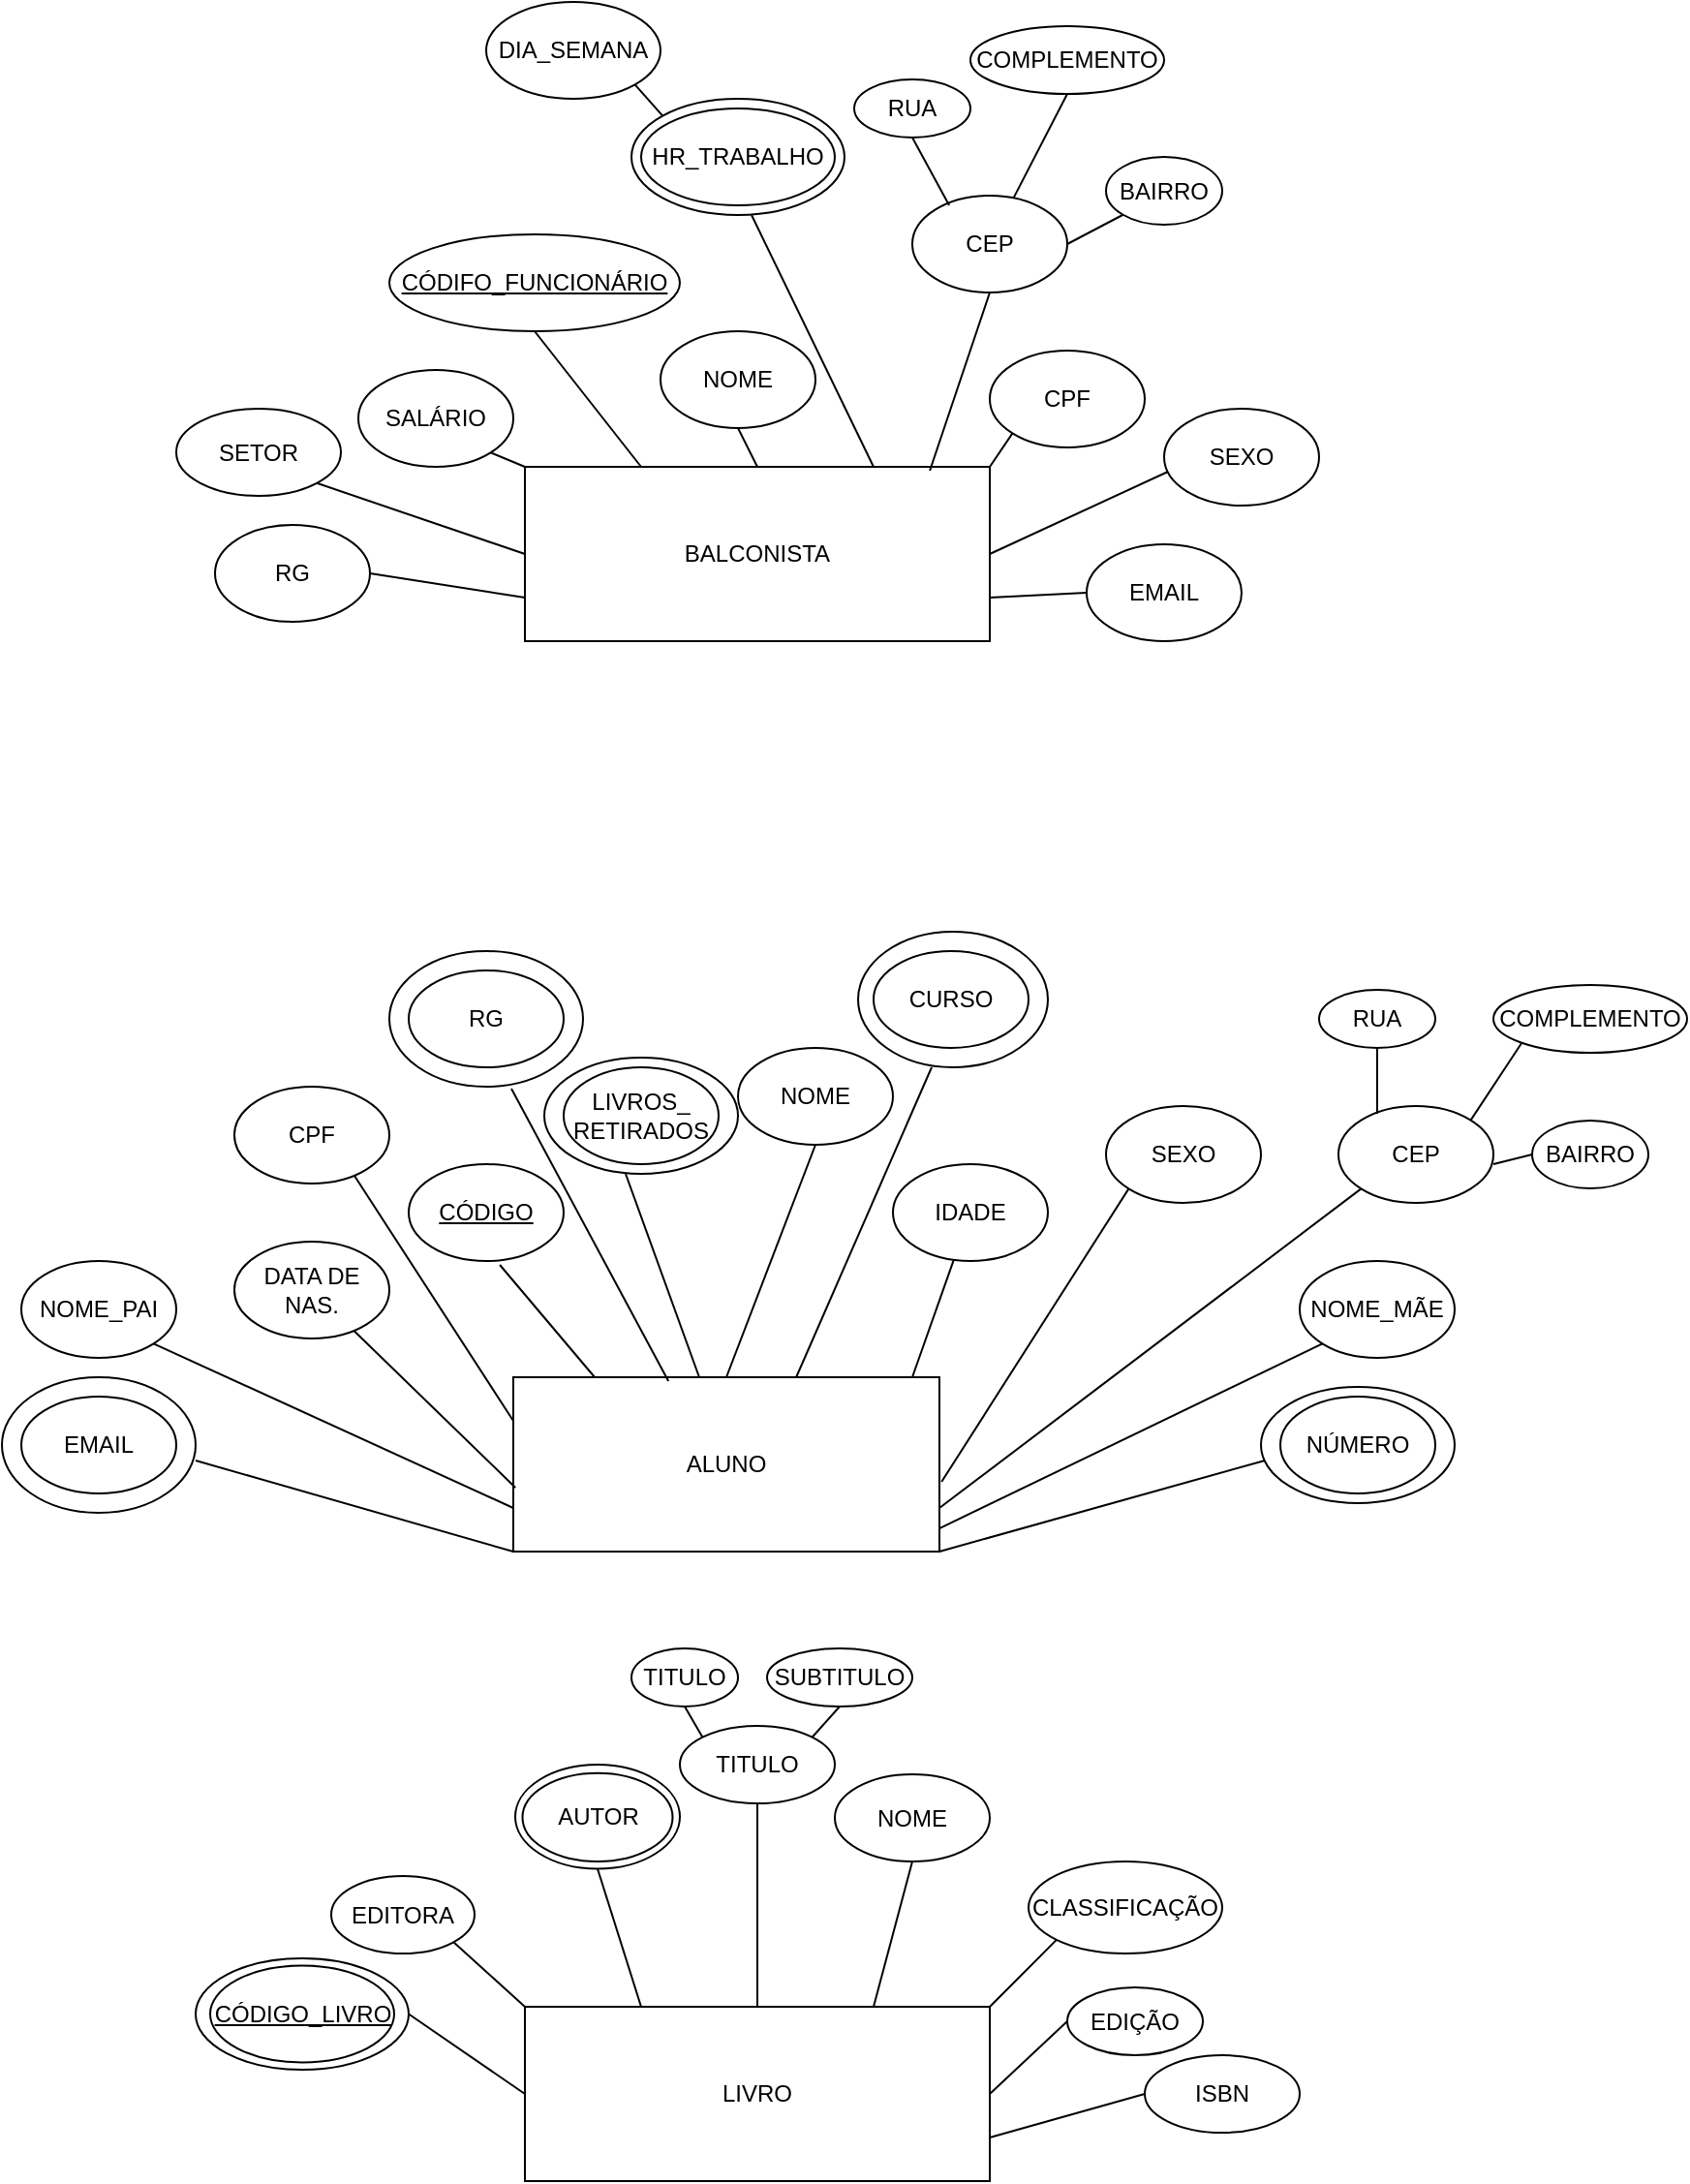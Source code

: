 <mxfile version="18.2.1" type="github">
  <diagram id="kupyD5jBMJ_FT1GwSmo3" name="Page-1">
    <mxGraphModel dx="2249" dy="2001" grid="1" gridSize="10" guides="1" tooltips="1" connect="1" arrows="1" fold="1" page="1" pageScale="1" pageWidth="827" pageHeight="1169" math="0" shadow="0">
      <root>
        <mxCell id="0" />
        <mxCell id="1" parent="0" />
        <mxCell id="pZ7pSCRCfvQDnvcKHiU7-223" value="ISBN" style="ellipse;whiteSpace=wrap;html=1;" vertex="1" parent="1">
          <mxGeometry x="195" y="430" width="85" height="53.75" as="geometry" />
        </mxCell>
        <mxCell id="pZ7pSCRCfvQDnvcKHiU7-213" value="HR_TRABALHO" style="ellipse;whiteSpace=wrap;html=1;" vertex="1" parent="1">
          <mxGeometry x="255" y="-430" width="110" height="60" as="geometry" />
        </mxCell>
        <mxCell id="pZ7pSCRCfvQDnvcKHiU7-41" value="NOME" style="ellipse;whiteSpace=wrap;html=1;" vertex="1" parent="1">
          <mxGeometry x="210" y="65" width="100" height="60" as="geometry" />
        </mxCell>
        <mxCell id="pZ7pSCRCfvQDnvcKHiU7-40" value="NOME" style="ellipse;whiteSpace=wrap;html=1;" vertex="1" parent="1">
          <mxGeometry x="580" y="235" width="100" height="60" as="geometry" />
        </mxCell>
        <mxCell id="pZ7pSCRCfvQDnvcKHiU7-39" value="NOME" style="ellipse;whiteSpace=wrap;html=1;" vertex="1" parent="1">
          <mxGeometry x="130" y="10" width="100" height="70" as="geometry" />
        </mxCell>
        <mxCell id="pZ7pSCRCfvQDnvcKHiU7-38" value="NOME" style="ellipse;whiteSpace=wrap;html=1;" vertex="1" parent="1">
          <mxGeometry x="372" width="98" height="70" as="geometry" />
        </mxCell>
        <mxCell id="pZ7pSCRCfvQDnvcKHiU7-37" value="NOME" style="ellipse;whiteSpace=wrap;html=1;" vertex="1" parent="1">
          <mxGeometry x="-70" y="230" width="100" height="70" as="geometry" />
        </mxCell>
        <mxCell id="pZ7pSCRCfvQDnvcKHiU7-1" value="ALUNO" style="rounded=0;whiteSpace=wrap;html=1;" vertex="1" parent="1">
          <mxGeometry x="194" y="230" width="220" height="90" as="geometry" />
        </mxCell>
        <mxCell id="pZ7pSCRCfvQDnvcKHiU7-4" value="&lt;u&gt;CÓDIGO&lt;/u&gt;" style="ellipse;whiteSpace=wrap;html=1;" vertex="1" parent="1">
          <mxGeometry x="140" y="120" width="80" height="50" as="geometry" />
        </mxCell>
        <mxCell id="pZ7pSCRCfvQDnvcKHiU7-5" value="NOME" style="ellipse;whiteSpace=wrap;html=1;" vertex="1" parent="1">
          <mxGeometry x="310" y="60" width="80" height="50" as="geometry" />
        </mxCell>
        <mxCell id="pZ7pSCRCfvQDnvcKHiU7-6" value="CPF" style="ellipse;whiteSpace=wrap;html=1;" vertex="1" parent="1">
          <mxGeometry x="50" y="80" width="80" height="50" as="geometry" />
        </mxCell>
        <mxCell id="pZ7pSCRCfvQDnvcKHiU7-7" value="IDADE" style="ellipse;whiteSpace=wrap;html=1;" vertex="1" parent="1">
          <mxGeometry x="390" y="120" width="80" height="50" as="geometry" />
        </mxCell>
        <mxCell id="pZ7pSCRCfvQDnvcKHiU7-8" value="SEXO" style="ellipse;whiteSpace=wrap;html=1;" vertex="1" parent="1">
          <mxGeometry x="500" y="90" width="80" height="50" as="geometry" />
        </mxCell>
        <mxCell id="pZ7pSCRCfvQDnvcKHiU7-10" value="" style="endArrow=none;html=1;rounded=0;" edge="1" parent="1" target="pZ7pSCRCfvQDnvcKHiU7-7">
          <mxGeometry width="50" height="50" relative="1" as="geometry">
            <mxPoint x="400" y="230" as="sourcePoint" />
            <mxPoint x="450" y="180" as="targetPoint" />
          </mxGeometry>
        </mxCell>
        <mxCell id="pZ7pSCRCfvQDnvcKHiU7-11" value="" style="endArrow=none;html=1;rounded=0;entryX=0;entryY=1;entryDx=0;entryDy=0;exitX=1.005;exitY=0.6;exitDx=0;exitDy=0;exitPerimeter=0;" edge="1" parent="1" source="pZ7pSCRCfvQDnvcKHiU7-1" target="pZ7pSCRCfvQDnvcKHiU7-8">
          <mxGeometry width="50" height="50" relative="1" as="geometry">
            <mxPoint x="420" y="310" as="sourcePoint" />
            <mxPoint x="540" y="180" as="targetPoint" />
          </mxGeometry>
        </mxCell>
        <mxCell id="pZ7pSCRCfvQDnvcKHiU7-12" value="" style="endArrow=none;html=1;rounded=0;exitX=0.5;exitY=0;exitDx=0;exitDy=0;entryX=0.5;entryY=1;entryDx=0;entryDy=0;" edge="1" parent="1" source="pZ7pSCRCfvQDnvcKHiU7-1" target="pZ7pSCRCfvQDnvcKHiU7-5">
          <mxGeometry width="50" height="50" relative="1" as="geometry">
            <mxPoint x="260" y="230" as="sourcePoint" />
            <mxPoint x="310" y="180" as="targetPoint" />
          </mxGeometry>
        </mxCell>
        <mxCell id="pZ7pSCRCfvQDnvcKHiU7-13" value="" style="endArrow=none;html=1;rounded=0;entryX=0.588;entryY=1.04;entryDx=0;entryDy=0;exitX=0.191;exitY=0;exitDx=0;exitDy=0;exitPerimeter=0;entryPerimeter=0;" edge="1" parent="1" source="pZ7pSCRCfvQDnvcKHiU7-1" target="pZ7pSCRCfvQDnvcKHiU7-4">
          <mxGeometry width="50" height="50" relative="1" as="geometry">
            <mxPoint x="230" y="230" as="sourcePoint" />
            <mxPoint x="200" y="180" as="targetPoint" />
          </mxGeometry>
        </mxCell>
        <mxCell id="pZ7pSCRCfvQDnvcKHiU7-14" value="" style="endArrow=none;html=1;rounded=0;exitX=0;exitY=0.25;exitDx=0;exitDy=0;entryX=0.775;entryY=0.92;entryDx=0;entryDy=0;entryPerimeter=0;" edge="1" parent="1" source="pZ7pSCRCfvQDnvcKHiU7-1" target="pZ7pSCRCfvQDnvcKHiU7-6">
          <mxGeometry width="50" height="50" relative="1" as="geometry">
            <mxPoint x="110" y="350" as="sourcePoint" />
            <mxPoint x="160" y="300" as="targetPoint" />
          </mxGeometry>
        </mxCell>
        <mxCell id="pZ7pSCRCfvQDnvcKHiU7-16" value="EMAIL" style="ellipse;whiteSpace=wrap;html=1;" vertex="1" parent="1">
          <mxGeometry x="-60" y="240" width="80" height="50" as="geometry" />
        </mxCell>
        <mxCell id="pZ7pSCRCfvQDnvcKHiU7-17" value="DATA DE NAS." style="ellipse;whiteSpace=wrap;html=1;" vertex="1" parent="1">
          <mxGeometry x="50" y="160" width="80" height="50" as="geometry" />
        </mxCell>
        <mxCell id="pZ7pSCRCfvQDnvcKHiU7-18" value="CEP" style="ellipse;whiteSpace=wrap;html=1;" vertex="1" parent="1">
          <mxGeometry x="620" y="90" width="80" height="50" as="geometry" />
        </mxCell>
        <mxCell id="pZ7pSCRCfvQDnvcKHiU7-19" value="" style="endArrow=none;html=1;rounded=0;entryX=0;entryY=1;entryDx=0;entryDy=0;exitX=1;exitY=0.614;exitDx=0;exitDy=0;exitPerimeter=0;" edge="1" parent="1" source="pZ7pSCRCfvQDnvcKHiU7-37" target="pZ7pSCRCfvQDnvcKHiU7-1">
          <mxGeometry width="50" height="50" relative="1" as="geometry">
            <mxPoint x="170" y="340" as="sourcePoint" />
            <mxPoint x="220" y="290" as="targetPoint" />
          </mxGeometry>
        </mxCell>
        <mxCell id="pZ7pSCRCfvQDnvcKHiU7-20" value="" style="endArrow=none;html=1;rounded=0;entryX=0.005;entryY=0.633;entryDx=0;entryDy=0;entryPerimeter=0;" edge="1" parent="1" source="pZ7pSCRCfvQDnvcKHiU7-17" target="pZ7pSCRCfvQDnvcKHiU7-1">
          <mxGeometry width="50" height="50" relative="1" as="geometry">
            <mxPoint x="150" y="300" as="sourcePoint" />
            <mxPoint x="200" y="250" as="targetPoint" />
          </mxGeometry>
        </mxCell>
        <mxCell id="pZ7pSCRCfvQDnvcKHiU7-21" value="" style="endArrow=none;html=1;rounded=0;exitX=1;exitY=0.75;exitDx=0;exitDy=0;entryX=0;entryY=1;entryDx=0;entryDy=0;" edge="1" parent="1" source="pZ7pSCRCfvQDnvcKHiU7-1" target="pZ7pSCRCfvQDnvcKHiU7-18">
          <mxGeometry width="50" height="50" relative="1" as="geometry">
            <mxPoint x="430" y="310" as="sourcePoint" />
            <mxPoint x="520" y="230" as="targetPoint" />
          </mxGeometry>
        </mxCell>
        <mxCell id="pZ7pSCRCfvQDnvcKHiU7-22" value="NÚMERO" style="ellipse;whiteSpace=wrap;html=1;" vertex="1" parent="1">
          <mxGeometry x="590" y="240" width="80" height="50" as="geometry" />
        </mxCell>
        <mxCell id="pZ7pSCRCfvQDnvcKHiU7-23" value="" style="endArrow=none;html=1;rounded=0;exitX=1;exitY=1;exitDx=0;exitDy=0;entryX=0.02;entryY=0.633;entryDx=0;entryDy=0;entryPerimeter=0;" edge="1" parent="1" source="pZ7pSCRCfvQDnvcKHiU7-1" target="pZ7pSCRCfvQDnvcKHiU7-40">
          <mxGeometry width="50" height="50" relative="1" as="geometry">
            <mxPoint x="410" y="320" as="sourcePoint" />
            <mxPoint x="600" y="275" as="targetPoint" />
          </mxGeometry>
        </mxCell>
        <mxCell id="pZ7pSCRCfvQDnvcKHiU7-26" value="RG" style="ellipse;whiteSpace=wrap;html=1;" vertex="1" parent="1">
          <mxGeometry x="140" y="20" width="80" height="50" as="geometry" />
        </mxCell>
        <mxCell id="pZ7pSCRCfvQDnvcKHiU7-27" value="CURSO" style="ellipse;whiteSpace=wrap;html=1;" vertex="1" parent="1">
          <mxGeometry x="380" y="10" width="80" height="50" as="geometry" />
        </mxCell>
        <mxCell id="pZ7pSCRCfvQDnvcKHiU7-28" value="" style="endArrow=none;html=1;rounded=0;exitX=0.364;exitY=0.022;exitDx=0;exitDy=0;exitPerimeter=0;entryX=0.63;entryY=1.014;entryDx=0;entryDy=0;entryPerimeter=0;" edge="1" parent="1" source="pZ7pSCRCfvQDnvcKHiU7-1" target="pZ7pSCRCfvQDnvcKHiU7-39">
          <mxGeometry width="50" height="50" relative="1" as="geometry">
            <mxPoint x="240" y="140" as="sourcePoint" />
            <mxPoint x="210" y="80" as="targetPoint" />
          </mxGeometry>
        </mxCell>
        <mxCell id="pZ7pSCRCfvQDnvcKHiU7-29" value="" style="endArrow=none;html=1;rounded=0;exitX=0.664;exitY=0;exitDx=0;exitDy=0;exitPerimeter=0;" edge="1" parent="1" source="pZ7pSCRCfvQDnvcKHiU7-1">
          <mxGeometry width="50" height="50" relative="1" as="geometry">
            <mxPoint x="340" y="110" as="sourcePoint" />
            <mxPoint x="410" y="70" as="targetPoint" />
          </mxGeometry>
        </mxCell>
        <mxCell id="pZ7pSCRCfvQDnvcKHiU7-30" value="NOME_MÃE" style="ellipse;whiteSpace=wrap;html=1;" vertex="1" parent="1">
          <mxGeometry x="600" y="170" width="80" height="50" as="geometry" />
        </mxCell>
        <mxCell id="pZ7pSCRCfvQDnvcKHiU7-32" value="NOME_PAI" style="ellipse;whiteSpace=wrap;html=1;" vertex="1" parent="1">
          <mxGeometry x="-60" y="170" width="80" height="50" as="geometry" />
        </mxCell>
        <mxCell id="pZ7pSCRCfvQDnvcKHiU7-33" value="" style="endArrow=none;html=1;rounded=0;exitX=1;exitY=0.867;exitDx=0;exitDy=0;exitPerimeter=0;entryX=0;entryY=1;entryDx=0;entryDy=0;" edge="1" parent="1" source="pZ7pSCRCfvQDnvcKHiU7-1" target="pZ7pSCRCfvQDnvcKHiU7-30">
          <mxGeometry width="50" height="50" relative="1" as="geometry">
            <mxPoint x="420" y="300" as="sourcePoint" />
            <mxPoint x="600" y="210" as="targetPoint" />
          </mxGeometry>
        </mxCell>
        <mxCell id="pZ7pSCRCfvQDnvcKHiU7-34" value="" style="endArrow=none;html=1;rounded=0;exitX=1;exitY=1;exitDx=0;exitDy=0;entryX=0;entryY=0.75;entryDx=0;entryDy=0;" edge="1" parent="1" source="pZ7pSCRCfvQDnvcKHiU7-32" target="pZ7pSCRCfvQDnvcKHiU7-1">
          <mxGeometry width="50" height="50" relative="1" as="geometry">
            <mxPoint x="20" y="260" as="sourcePoint" />
            <mxPoint x="70" y="210" as="targetPoint" />
          </mxGeometry>
        </mxCell>
        <mxCell id="pZ7pSCRCfvQDnvcKHiU7-35" value="LIVROS_&lt;br&gt;RETIRADOS" style="ellipse;whiteSpace=wrap;html=1;" vertex="1" parent="1">
          <mxGeometry x="220" y="70" width="80" height="50" as="geometry" />
        </mxCell>
        <mxCell id="pZ7pSCRCfvQDnvcKHiU7-36" value="" style="endArrow=none;html=1;rounded=0;entryX=0.42;entryY=1;entryDx=0;entryDy=0;entryPerimeter=0;" edge="1" parent="1" target="pZ7pSCRCfvQDnvcKHiU7-41">
          <mxGeometry width="50" height="50" relative="1" as="geometry">
            <mxPoint x="290" y="230" as="sourcePoint" />
            <mxPoint x="260" y="110" as="targetPoint" />
          </mxGeometry>
        </mxCell>
        <mxCell id="pZ7pSCRCfvQDnvcKHiU7-42" value="RUA" style="ellipse;whiteSpace=wrap;html=1;" vertex="1" parent="1">
          <mxGeometry x="610" y="30" width="60" height="30" as="geometry" />
        </mxCell>
        <mxCell id="pZ7pSCRCfvQDnvcKHiU7-43" value="BAIRRO" style="ellipse;whiteSpace=wrap;html=1;" vertex="1" parent="1">
          <mxGeometry x="720" y="97.5" width="60" height="35" as="geometry" />
        </mxCell>
        <mxCell id="pZ7pSCRCfvQDnvcKHiU7-44" value="COMPLEMENTO" style="ellipse;whiteSpace=wrap;html=1;rotation=0;" vertex="1" parent="1">
          <mxGeometry x="700" y="27.5" width="100" height="35" as="geometry" />
        </mxCell>
        <mxCell id="pZ7pSCRCfvQDnvcKHiU7-47" value="" style="endArrow=none;html=1;rounded=0;exitX=0.25;exitY=0.08;exitDx=0;exitDy=0;exitPerimeter=0;" edge="1" parent="1" source="pZ7pSCRCfvQDnvcKHiU7-18">
          <mxGeometry width="50" height="50" relative="1" as="geometry">
            <mxPoint x="590" y="110" as="sourcePoint" />
            <mxPoint x="640" y="60" as="targetPoint" />
          </mxGeometry>
        </mxCell>
        <mxCell id="pZ7pSCRCfvQDnvcKHiU7-48" value="" style="endArrow=none;html=1;rounded=0;entryX=0;entryY=1;entryDx=0;entryDy=0;exitX=1;exitY=0;exitDx=0;exitDy=0;" edge="1" parent="1" source="pZ7pSCRCfvQDnvcKHiU7-18" target="pZ7pSCRCfvQDnvcKHiU7-44">
          <mxGeometry width="50" height="50" relative="1" as="geometry">
            <mxPoint x="680" y="100" as="sourcePoint" />
            <mxPoint x="730" y="50" as="targetPoint" />
          </mxGeometry>
        </mxCell>
        <mxCell id="pZ7pSCRCfvQDnvcKHiU7-49" value="" style="endArrow=none;html=1;rounded=0;entryX=0;entryY=0.5;entryDx=0;entryDy=0;" edge="1" parent="1" target="pZ7pSCRCfvQDnvcKHiU7-43">
          <mxGeometry width="50" height="50" relative="1" as="geometry">
            <mxPoint x="700" y="120" as="sourcePoint" />
            <mxPoint x="750" y="70" as="targetPoint" />
          </mxGeometry>
        </mxCell>
        <mxCell id="pZ7pSCRCfvQDnvcKHiU7-132" value="NOME" style="ellipse;whiteSpace=wrap;html=1;" vertex="1" parent="1">
          <mxGeometry x="30" y="530" width="110" height="57.5" as="geometry" />
        </mxCell>
        <mxCell id="pZ7pSCRCfvQDnvcKHiU7-136" value="LIVRO" style="rounded=0;whiteSpace=wrap;html=1;" vertex="1" parent="1">
          <mxGeometry x="200" y="555" width="240" height="90" as="geometry" />
        </mxCell>
        <mxCell id="pZ7pSCRCfvQDnvcKHiU7-138" value="NOME" style="ellipse;whiteSpace=wrap;html=1;" vertex="1" parent="1">
          <mxGeometry x="360" y="435" width="80" height="45" as="geometry" />
        </mxCell>
        <mxCell id="pZ7pSCRCfvQDnvcKHiU7-141" value="CLASSIFICAÇÃO" style="ellipse;whiteSpace=wrap;html=1;" vertex="1" parent="1">
          <mxGeometry x="460" y="480" width="100" height="47.5" as="geometry" />
        </mxCell>
        <mxCell id="pZ7pSCRCfvQDnvcKHiU7-143" value="" style="endArrow=none;html=1;rounded=0;entryX=0;entryY=1;entryDx=0;entryDy=0;exitX=1;exitY=0;exitDx=0;exitDy=0;" edge="1" parent="1" source="pZ7pSCRCfvQDnvcKHiU7-136" target="pZ7pSCRCfvQDnvcKHiU7-141">
          <mxGeometry width="50" height="50" relative="1" as="geometry">
            <mxPoint x="420" y="700" as="sourcePoint" />
            <mxPoint x="540" y="570" as="targetPoint" />
          </mxGeometry>
        </mxCell>
        <mxCell id="pZ7pSCRCfvQDnvcKHiU7-144" value="" style="endArrow=none;html=1;rounded=0;exitX=0.75;exitY=0;exitDx=0;exitDy=0;entryX=0.5;entryY=1;entryDx=0;entryDy=0;" edge="1" parent="1" source="pZ7pSCRCfvQDnvcKHiU7-136" target="pZ7pSCRCfvQDnvcKHiU7-138">
          <mxGeometry width="50" height="50" relative="1" as="geometry">
            <mxPoint x="260" y="620" as="sourcePoint" />
            <mxPoint x="310" y="570" as="targetPoint" />
          </mxGeometry>
        </mxCell>
        <mxCell id="pZ7pSCRCfvQDnvcKHiU7-148" value="EDITORA" style="ellipse;whiteSpace=wrap;html=1;" vertex="1" parent="1">
          <mxGeometry x="100" y="487.5" width="74" height="40" as="geometry" />
        </mxCell>
        <mxCell id="pZ7pSCRCfvQDnvcKHiU7-151" value="" style="endArrow=none;html=1;rounded=0;entryX=0;entryY=0;entryDx=0;entryDy=0;exitX=1;exitY=1;exitDx=0;exitDy=0;" edge="1" parent="1" source="pZ7pSCRCfvQDnvcKHiU7-148" target="pZ7pSCRCfvQDnvcKHiU7-136">
          <mxGeometry width="50" height="50" relative="1" as="geometry">
            <mxPoint x="150" y="690" as="sourcePoint" />
            <mxPoint x="200" y="640" as="targetPoint" />
          </mxGeometry>
        </mxCell>
        <mxCell id="pZ7pSCRCfvQDnvcKHiU7-153" value="&lt;u&gt;CÓDIGO_LIVRO&lt;/u&gt;" style="ellipse;whiteSpace=wrap;html=1;" vertex="1" parent="1">
          <mxGeometry x="37.5" y="533.75" width="95" height="50" as="geometry" />
        </mxCell>
        <mxCell id="pZ7pSCRCfvQDnvcKHiU7-154" value="" style="endArrow=none;html=1;rounded=0;exitX=0;exitY=0.5;exitDx=0;exitDy=0;entryX=1;entryY=0.5;entryDx=0;entryDy=0;" edge="1" parent="1" source="pZ7pSCRCfvQDnvcKHiU7-136" target="pZ7pSCRCfvQDnvcKHiU7-132">
          <mxGeometry width="50" height="50" relative="1" as="geometry">
            <mxPoint x="410" y="710" as="sourcePoint" />
            <mxPoint x="140" y="635" as="targetPoint" />
          </mxGeometry>
        </mxCell>
        <mxCell id="pZ7pSCRCfvQDnvcKHiU7-159" value="EDIÇÃO" style="ellipse;whiteSpace=wrap;html=1;" vertex="1" parent="1">
          <mxGeometry x="480" y="545" width="70" height="35" as="geometry" />
        </mxCell>
        <mxCell id="pZ7pSCRCfvQDnvcKHiU7-161" value="" style="endArrow=none;html=1;rounded=0;exitX=1;exitY=0.5;exitDx=0;exitDy=0;entryX=0;entryY=0.5;entryDx=0;entryDy=0;" edge="1" parent="1" source="pZ7pSCRCfvQDnvcKHiU7-136" target="pZ7pSCRCfvQDnvcKHiU7-159">
          <mxGeometry width="50" height="50" relative="1" as="geometry">
            <mxPoint x="420" y="690" as="sourcePoint" />
            <mxPoint x="600" y="600" as="targetPoint" />
          </mxGeometry>
        </mxCell>
        <mxCell id="pZ7pSCRCfvQDnvcKHiU7-163" value="AUTOR" style="ellipse;whiteSpace=wrap;html=1;" vertex="1" parent="1">
          <mxGeometry x="198.75" y="434.38" width="77.5" height="45.62" as="geometry" />
        </mxCell>
        <mxCell id="pZ7pSCRCfvQDnvcKHiU7-164" value="" style="endArrow=none;html=1;rounded=0;entryX=0.5;entryY=1;entryDx=0;entryDy=0;exitX=0.25;exitY=0;exitDx=0;exitDy=0;" edge="1" parent="1" target="pZ7pSCRCfvQDnvcKHiU7-223" source="pZ7pSCRCfvQDnvcKHiU7-136">
          <mxGeometry width="50" height="50" relative="1" as="geometry">
            <mxPoint x="290" y="620" as="sourcePoint" />
            <mxPoint x="216.2" y="505" as="targetPoint" />
          </mxGeometry>
        </mxCell>
        <mxCell id="pZ7pSCRCfvQDnvcKHiU7-175" value="BALCONISTA" style="rounded=0;whiteSpace=wrap;html=1;" vertex="1" parent="1">
          <mxGeometry x="200" y="-240" width="240" height="90" as="geometry" />
        </mxCell>
        <mxCell id="pZ7pSCRCfvQDnvcKHiU7-177" value="" style="endArrow=none;html=1;rounded=0;exitX=1;exitY=0;exitDx=0;exitDy=0;entryX=0;entryY=1;entryDx=0;entryDy=0;" edge="1" parent="1" source="pZ7pSCRCfvQDnvcKHiU7-175" target="pZ7pSCRCfvQDnvcKHiU7-183">
          <mxGeometry width="50" height="50" relative="1" as="geometry">
            <mxPoint x="420" y="-230" as="sourcePoint" />
            <mxPoint x="480" y="-280" as="targetPoint" />
          </mxGeometry>
        </mxCell>
        <mxCell id="pZ7pSCRCfvQDnvcKHiU7-178" value="" style="endArrow=none;html=1;rounded=0;exitX=0;exitY=0;exitDx=0;exitDy=0;entryX=1;entryY=1;entryDx=0;entryDy=0;" edge="1" parent="1" source="pZ7pSCRCfvQDnvcKHiU7-175" target="pZ7pSCRCfvQDnvcKHiU7-185">
          <mxGeometry width="50" height="50" relative="1" as="geometry">
            <mxPoint x="130" y="-270" as="sourcePoint" />
            <mxPoint x="170" y="-305" as="targetPoint" />
          </mxGeometry>
        </mxCell>
        <mxCell id="pZ7pSCRCfvQDnvcKHiU7-179" value="" style="endArrow=none;html=1;rounded=0;exitX=1;exitY=0.5;exitDx=0;exitDy=0;entryX=0.025;entryY=0.65;entryDx=0;entryDy=0;entryPerimeter=0;" edge="1" parent="1" source="pZ7pSCRCfvQDnvcKHiU7-175" target="pZ7pSCRCfvQDnvcKHiU7-184">
          <mxGeometry width="50" height="50" relative="1" as="geometry">
            <mxPoint x="440" y="-190" as="sourcePoint" />
            <mxPoint x="520" y="-200" as="targetPoint" />
          </mxGeometry>
        </mxCell>
        <mxCell id="pZ7pSCRCfvQDnvcKHiU7-180" value="" style="endArrow=none;html=1;rounded=0;entryX=0;entryY=0.5;entryDx=0;entryDy=0;exitX=1;exitY=1;exitDx=0;exitDy=0;" edge="1" parent="1" source="pZ7pSCRCfvQDnvcKHiU7-186" target="pZ7pSCRCfvQDnvcKHiU7-175">
          <mxGeometry width="50" height="50" relative="1" as="geometry">
            <mxPoint x="120" y="-200" as="sourcePoint" />
            <mxPoint x="170" y="-200" as="targetPoint" />
          </mxGeometry>
        </mxCell>
        <mxCell id="pZ7pSCRCfvQDnvcKHiU7-181" value="" style="endArrow=none;html=1;rounded=0;exitX=0.5;exitY=0;exitDx=0;exitDy=0;entryX=0.5;entryY=1;entryDx=0;entryDy=0;" edge="1" parent="1" source="pZ7pSCRCfvQDnvcKHiU7-175" target="pZ7pSCRCfvQDnvcKHiU7-182">
          <mxGeometry width="50" height="50" relative="1" as="geometry">
            <mxPoint x="310" y="-260" as="sourcePoint" />
            <mxPoint x="320" y="-290" as="targetPoint" />
          </mxGeometry>
        </mxCell>
        <mxCell id="pZ7pSCRCfvQDnvcKHiU7-182" value="NOME" style="ellipse;whiteSpace=wrap;html=1;" vertex="1" parent="1">
          <mxGeometry x="270" y="-310" width="80" height="50" as="geometry" />
        </mxCell>
        <mxCell id="pZ7pSCRCfvQDnvcKHiU7-183" value="CPF" style="ellipse;whiteSpace=wrap;html=1;" vertex="1" parent="1">
          <mxGeometry x="440" y="-300" width="80" height="50" as="geometry" />
        </mxCell>
        <mxCell id="pZ7pSCRCfvQDnvcKHiU7-184" value="SEXO" style="ellipse;whiteSpace=wrap;html=1;" vertex="1" parent="1">
          <mxGeometry x="530" y="-270" width="80" height="50" as="geometry" />
        </mxCell>
        <mxCell id="pZ7pSCRCfvQDnvcKHiU7-185" value="SALÁRIO" style="ellipse;whiteSpace=wrap;html=1;" vertex="1" parent="1">
          <mxGeometry x="114" y="-290" width="80" height="50" as="geometry" />
        </mxCell>
        <mxCell id="pZ7pSCRCfvQDnvcKHiU7-186" value="SETOR" style="ellipse;whiteSpace=wrap;html=1;" vertex="1" parent="1">
          <mxGeometry x="20" y="-270" width="85" height="45" as="geometry" />
        </mxCell>
        <mxCell id="pZ7pSCRCfvQDnvcKHiU7-187" value="&lt;u&gt;CÓDIFO_FUNCIONÁRIO&lt;/u&gt;" style="ellipse;whiteSpace=wrap;html=1;" vertex="1" parent="1">
          <mxGeometry x="130" y="-360" width="150" height="50" as="geometry" />
        </mxCell>
        <mxCell id="pZ7pSCRCfvQDnvcKHiU7-189" value="" style="endArrow=none;html=1;rounded=0;entryX=0.5;entryY=1;entryDx=0;entryDy=0;exitX=0.25;exitY=0;exitDx=0;exitDy=0;" edge="1" parent="1" source="pZ7pSCRCfvQDnvcKHiU7-175" target="pZ7pSCRCfvQDnvcKHiU7-187">
          <mxGeometry width="50" height="50" relative="1" as="geometry">
            <mxPoint x="180" y="-300" as="sourcePoint" />
            <mxPoint x="230" y="-350" as="targetPoint" />
            <Array as="points" />
          </mxGeometry>
        </mxCell>
        <mxCell id="pZ7pSCRCfvQDnvcKHiU7-190" value="" style="endArrow=none;html=1;rounded=0;entryX=0;entryY=0.75;entryDx=0;entryDy=0;exitX=1;exitY=0.5;exitDx=0;exitDy=0;" edge="1" parent="1" source="pZ7pSCRCfvQDnvcKHiU7-195" target="pZ7pSCRCfvQDnvcKHiU7-175">
          <mxGeometry width="50" height="50" relative="1" as="geometry">
            <mxPoint x="30" y="-195" as="sourcePoint" />
            <mxPoint x="190" y="-190" as="targetPoint" />
          </mxGeometry>
        </mxCell>
        <mxCell id="pZ7pSCRCfvQDnvcKHiU7-191" value="" style="endArrow=none;html=1;rounded=0;exitX=0.75;exitY=0;exitDx=0;exitDy=0;entryX=0.57;entryY=1.1;entryDx=0;entryDy=0;entryPerimeter=0;" edge="1" parent="1" source="pZ7pSCRCfvQDnvcKHiU7-175" target="pZ7pSCRCfvQDnvcKHiU7-194">
          <mxGeometry width="50" height="50" relative="1" as="geometry">
            <mxPoint x="390" y="-300" as="sourcePoint" />
            <mxPoint x="315" y="-370" as="targetPoint" />
          </mxGeometry>
        </mxCell>
        <mxCell id="pZ7pSCRCfvQDnvcKHiU7-192" value="" style="endArrow=none;html=1;rounded=0;exitX=1;exitY=0.75;exitDx=0;exitDy=0;entryX=0;entryY=0.5;entryDx=0;entryDy=0;" edge="1" parent="1" source="pZ7pSCRCfvQDnvcKHiU7-175" target="pZ7pSCRCfvQDnvcKHiU7-193">
          <mxGeometry width="50" height="50" relative="1" as="geometry">
            <mxPoint x="490" y="-140" as="sourcePoint" />
            <mxPoint x="630" y="-210" as="targetPoint" />
          </mxGeometry>
        </mxCell>
        <mxCell id="pZ7pSCRCfvQDnvcKHiU7-193" value="EMAIL" style="ellipse;whiteSpace=wrap;html=1;" vertex="1" parent="1">
          <mxGeometry x="490" y="-200" width="80" height="50" as="geometry" />
        </mxCell>
        <mxCell id="pZ7pSCRCfvQDnvcKHiU7-194" value="HR_TRABALHO" style="ellipse;whiteSpace=wrap;html=1;" vertex="1" parent="1">
          <mxGeometry x="260" y="-425" width="100" height="50" as="geometry" />
        </mxCell>
        <mxCell id="pZ7pSCRCfvQDnvcKHiU7-195" value="RG" style="ellipse;whiteSpace=wrap;html=1;" vertex="1" parent="1">
          <mxGeometry x="40" y="-210" width="80" height="50" as="geometry" />
        </mxCell>
        <mxCell id="pZ7pSCRCfvQDnvcKHiU7-205" value="CEP" style="ellipse;whiteSpace=wrap;html=1;" vertex="1" parent="1">
          <mxGeometry x="400" y="-380" width="80" height="50" as="geometry" />
        </mxCell>
        <mxCell id="pZ7pSCRCfvQDnvcKHiU7-206" value="RUA" style="ellipse;whiteSpace=wrap;html=1;" vertex="1" parent="1">
          <mxGeometry x="370" y="-440" width="60" height="30" as="geometry" />
        </mxCell>
        <mxCell id="pZ7pSCRCfvQDnvcKHiU7-207" value="BAIRRO" style="ellipse;whiteSpace=wrap;html=1;" vertex="1" parent="1">
          <mxGeometry x="500" y="-400" width="60" height="35" as="geometry" />
        </mxCell>
        <mxCell id="pZ7pSCRCfvQDnvcKHiU7-208" value="COMPLEMENTO" style="ellipse;whiteSpace=wrap;html=1;rotation=0;" vertex="1" parent="1">
          <mxGeometry x="430" y="-467.5" width="100" height="35" as="geometry" />
        </mxCell>
        <mxCell id="pZ7pSCRCfvQDnvcKHiU7-209" value="" style="endArrow=none;html=1;rounded=0;exitX=0.238;exitY=0.1;exitDx=0;exitDy=0;exitPerimeter=0;entryX=0.5;entryY=1;entryDx=0;entryDy=0;" edge="1" parent="1" source="pZ7pSCRCfvQDnvcKHiU7-205" target="pZ7pSCRCfvQDnvcKHiU7-206">
          <mxGeometry width="50" height="50" relative="1" as="geometry">
            <mxPoint x="470" y="-360" as="sourcePoint" />
            <mxPoint x="520" y="-410" as="targetPoint" />
          </mxGeometry>
        </mxCell>
        <mxCell id="pZ7pSCRCfvQDnvcKHiU7-210" value="" style="endArrow=none;html=1;rounded=0;entryX=0.5;entryY=1;entryDx=0;entryDy=0;" edge="1" parent="1" source="pZ7pSCRCfvQDnvcKHiU7-205" target="pZ7pSCRCfvQDnvcKHiU7-208">
          <mxGeometry width="50" height="50" relative="1" as="geometry">
            <mxPoint x="560" y="-370" as="sourcePoint" />
            <mxPoint x="610" y="-420" as="targetPoint" />
          </mxGeometry>
        </mxCell>
        <mxCell id="pZ7pSCRCfvQDnvcKHiU7-211" value="" style="endArrow=none;html=1;rounded=0;entryX=0;entryY=1;entryDx=0;entryDy=0;exitX=1;exitY=0.5;exitDx=0;exitDy=0;" edge="1" parent="1" target="pZ7pSCRCfvQDnvcKHiU7-207" source="pZ7pSCRCfvQDnvcKHiU7-205">
          <mxGeometry width="50" height="50" relative="1" as="geometry">
            <mxPoint x="580" y="-350" as="sourcePoint" />
            <mxPoint x="630" y="-400" as="targetPoint" />
          </mxGeometry>
        </mxCell>
        <mxCell id="pZ7pSCRCfvQDnvcKHiU7-212" value="" style="endArrow=none;html=1;rounded=0;entryX=0.5;entryY=1;entryDx=0;entryDy=0;exitX=0.871;exitY=0.022;exitDx=0;exitDy=0;exitPerimeter=0;" edge="1" parent="1" source="pZ7pSCRCfvQDnvcKHiU7-175" target="pZ7pSCRCfvQDnvcKHiU7-205">
          <mxGeometry width="50" height="50" relative="1" as="geometry">
            <mxPoint x="390" y="-260" as="sourcePoint" />
            <mxPoint x="440" y="-310" as="targetPoint" />
          </mxGeometry>
        </mxCell>
        <mxCell id="pZ7pSCRCfvQDnvcKHiU7-214" value="" style="endArrow=none;html=1;rounded=0;entryX=0;entryY=0;entryDx=0;entryDy=0;exitX=1;exitY=1;exitDx=0;exitDy=0;" edge="1" parent="1" source="pZ7pSCRCfvQDnvcKHiU7-215" target="pZ7pSCRCfvQDnvcKHiU7-213">
          <mxGeometry width="50" height="50" relative="1" as="geometry">
            <mxPoint x="250" y="-440" as="sourcePoint" />
            <mxPoint x="260" y="-450" as="targetPoint" />
          </mxGeometry>
        </mxCell>
        <mxCell id="pZ7pSCRCfvQDnvcKHiU7-215" value="DIA_SEMANA" style="ellipse;whiteSpace=wrap;html=1;" vertex="1" parent="1">
          <mxGeometry x="180" y="-480" width="90" height="50" as="geometry" />
        </mxCell>
        <mxCell id="pZ7pSCRCfvQDnvcKHiU7-217" value="ISBN" style="ellipse;whiteSpace=wrap;html=1;" vertex="1" parent="1">
          <mxGeometry x="520" y="580" width="80" height="40" as="geometry" />
        </mxCell>
        <mxCell id="pZ7pSCRCfvQDnvcKHiU7-218" value="" style="endArrow=none;html=1;rounded=0;entryX=0;entryY=0.5;entryDx=0;entryDy=0;exitX=1;exitY=0.75;exitDx=0;exitDy=0;" edge="1" parent="1" source="pZ7pSCRCfvQDnvcKHiU7-136" target="pZ7pSCRCfvQDnvcKHiU7-217">
          <mxGeometry width="50" height="50" relative="1" as="geometry">
            <mxPoint x="460" y="720" as="sourcePoint" />
            <mxPoint x="510" y="670" as="targetPoint" />
          </mxGeometry>
        </mxCell>
        <mxCell id="pZ7pSCRCfvQDnvcKHiU7-220" value="TITULO" style="ellipse;whiteSpace=wrap;html=1;" vertex="1" parent="1">
          <mxGeometry x="280" y="410" width="80" height="40" as="geometry" />
        </mxCell>
        <mxCell id="pZ7pSCRCfvQDnvcKHiU7-221" value="" style="endArrow=none;html=1;rounded=0;entryX=0.5;entryY=1;entryDx=0;entryDy=0;exitX=0.5;exitY=0;exitDx=0;exitDy=0;" edge="1" parent="1" source="pZ7pSCRCfvQDnvcKHiU7-136" target="pZ7pSCRCfvQDnvcKHiU7-220">
          <mxGeometry width="50" height="50" relative="1" as="geometry">
            <mxPoint x="300" y="530" as="sourcePoint" />
            <mxPoint x="350" y="480" as="targetPoint" />
          </mxGeometry>
        </mxCell>
        <mxCell id="pZ7pSCRCfvQDnvcKHiU7-227" value="" style="endArrow=none;html=1;rounded=0;exitX=0;exitY=0;exitDx=0;exitDy=0;entryX=0.5;entryY=1;entryDx=0;entryDy=0;" edge="1" parent="1" source="pZ7pSCRCfvQDnvcKHiU7-220" target="pZ7pSCRCfvQDnvcKHiU7-229">
          <mxGeometry width="50" height="50" relative="1" as="geometry">
            <mxPoint x="290" y="410" as="sourcePoint" />
            <mxPoint x="280" y="400" as="targetPoint" />
          </mxGeometry>
        </mxCell>
        <mxCell id="pZ7pSCRCfvQDnvcKHiU7-228" value="" style="endArrow=none;html=1;rounded=0;exitX=1;exitY=0;exitDx=0;exitDy=0;entryX=0.5;entryY=1;entryDx=0;entryDy=0;" edge="1" parent="1" source="pZ7pSCRCfvQDnvcKHiU7-220" target="pZ7pSCRCfvQDnvcKHiU7-230">
          <mxGeometry width="50" height="50" relative="1" as="geometry">
            <mxPoint x="340" y="420" as="sourcePoint" />
            <mxPoint x="360" y="400" as="targetPoint" />
          </mxGeometry>
        </mxCell>
        <mxCell id="pZ7pSCRCfvQDnvcKHiU7-229" value="TITULO" style="ellipse;whiteSpace=wrap;html=1;" vertex="1" parent="1">
          <mxGeometry x="255" y="370" width="55" height="30" as="geometry" />
        </mxCell>
        <mxCell id="pZ7pSCRCfvQDnvcKHiU7-230" value="SUBTITULO" style="ellipse;whiteSpace=wrap;html=1;" vertex="1" parent="1">
          <mxGeometry x="325" y="370" width="75" height="30" as="geometry" />
        </mxCell>
      </root>
    </mxGraphModel>
  </diagram>
</mxfile>
